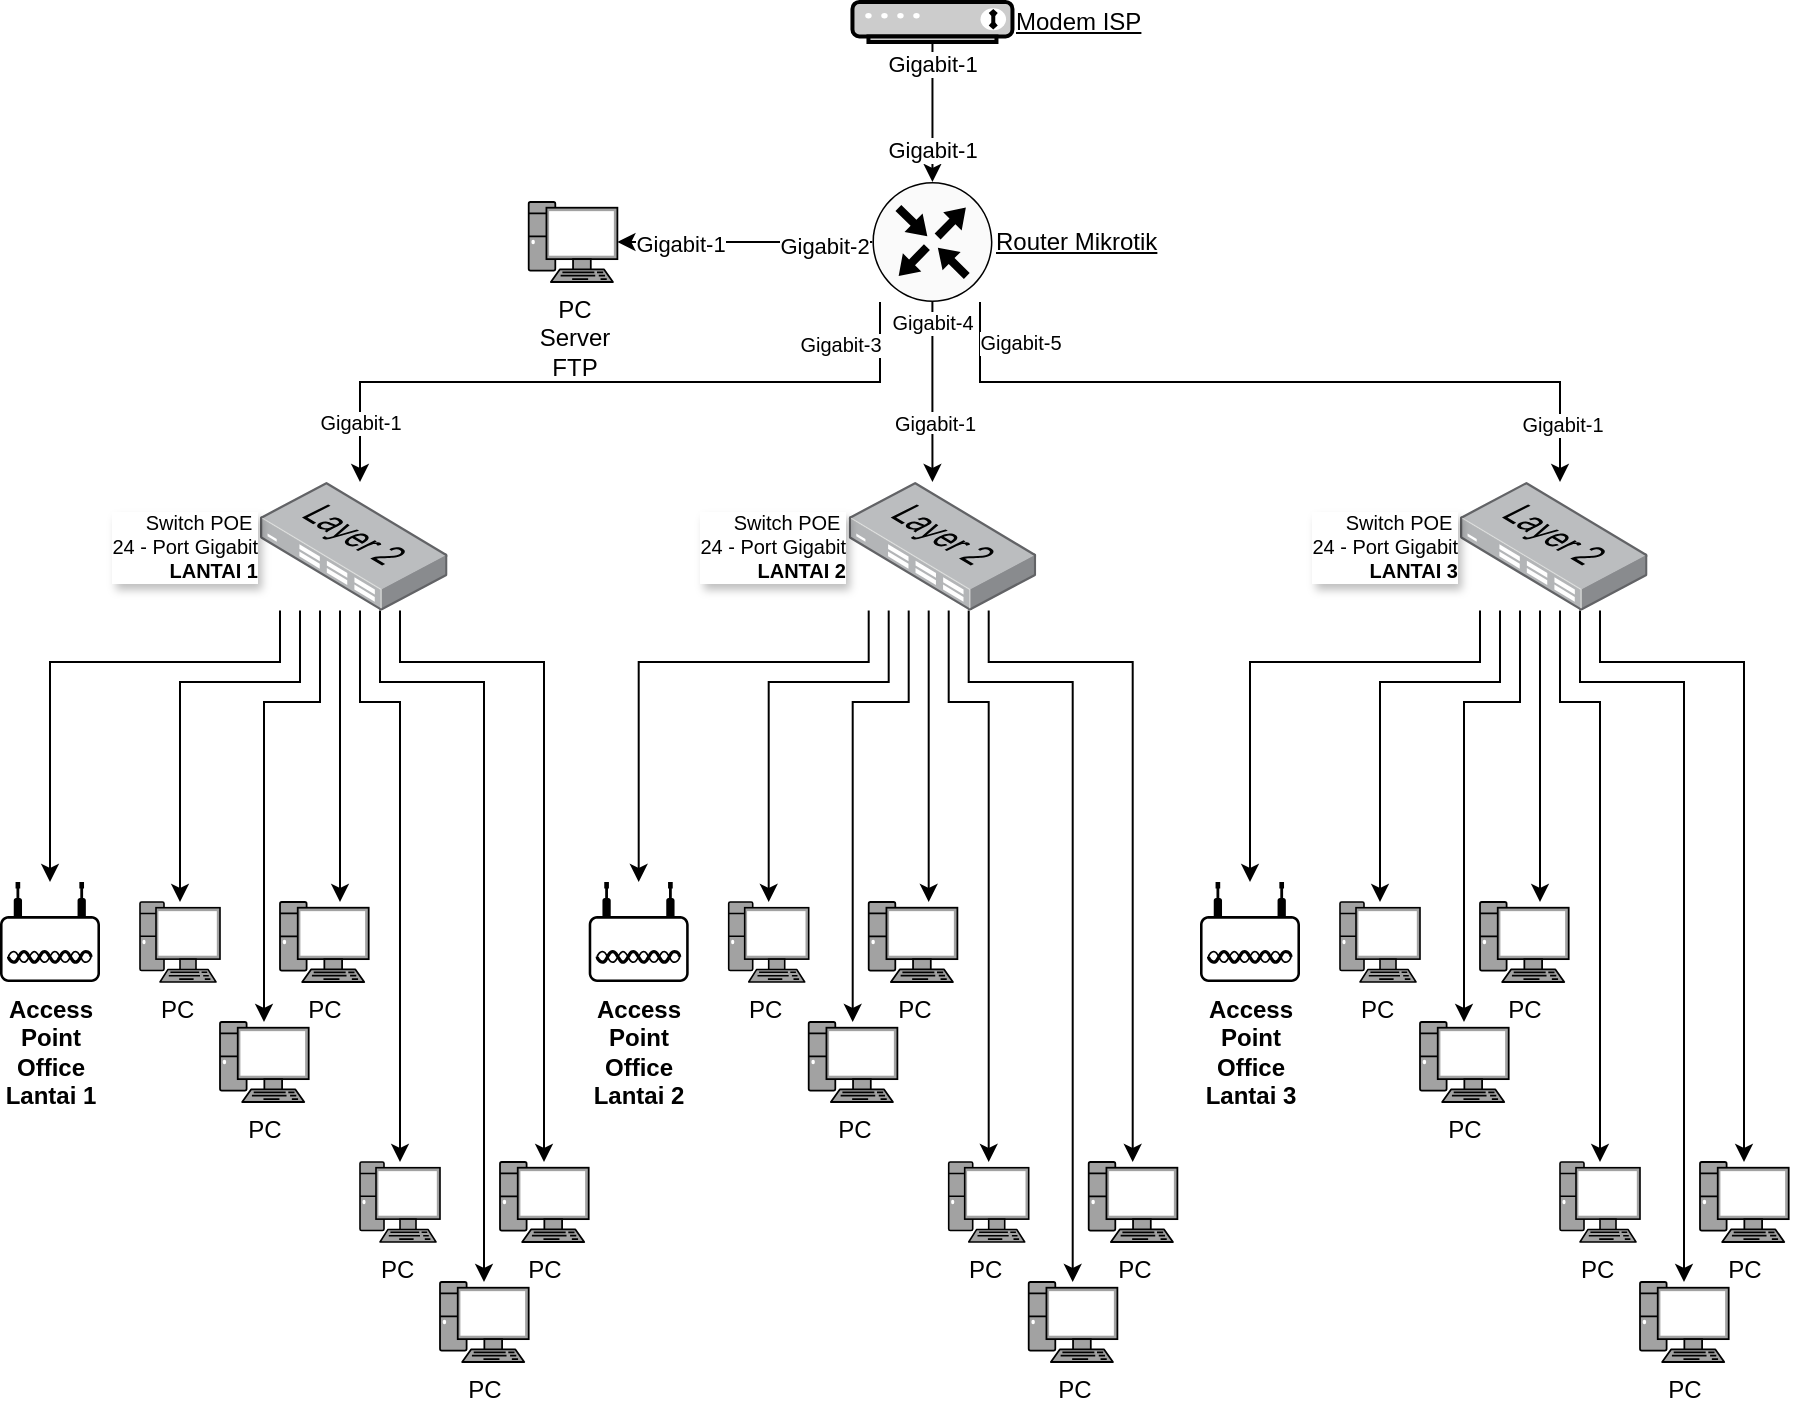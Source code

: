 <mxfile version="28.2.5">
  <diagram name="Halaman-1" id="DElwTYUP9OCx5SLBfsIh">
    <mxGraphModel dx="470" dy="409" grid="1" gridSize="10" guides="1" tooltips="1" connect="1" arrows="1" fold="1" page="1" pageScale="1" pageWidth="1169" pageHeight="827" math="0" shadow="0">
      <root>
        <mxCell id="0" />
        <mxCell id="1" parent="0" />
        <mxCell id="Dri5Y1MQW7EOElF4Cv6K-11" style="edgeStyle=orthogonalEdgeStyle;rounded=0;orthogonalLoop=1;jettySize=auto;html=1;" edge="1" parent="1" source="Dri5Y1MQW7EOElF4Cv6K-2" target="Dri5Y1MQW7EOElF4Cv6K-10">
          <mxGeometry relative="1" as="geometry">
            <Array as="points">
              <mxPoint x="450" y="260" />
              <mxPoint x="190" y="260" />
            </Array>
          </mxGeometry>
        </mxCell>
        <mxCell id="Dri5Y1MQW7EOElF4Cv6K-84" value="Gigabit-3" style="edgeLabel;html=1;align=center;verticalAlign=middle;resizable=0;points=[];fontSize=10;" vertex="1" connectable="0" parent="Dri5Y1MQW7EOElF4Cv6K-11">
          <mxGeometry x="-0.848" y="2" relative="1" as="geometry">
            <mxPoint x="-22" y="-6" as="offset" />
          </mxGeometry>
        </mxCell>
        <mxCell id="Dri5Y1MQW7EOElF4Cv6K-85" value="Gigabit-1" style="edgeLabel;html=1;align=center;verticalAlign=middle;resizable=0;points=[];fontSize=10;" vertex="1" connectable="0" parent="Dri5Y1MQW7EOElF4Cv6K-11">
          <mxGeometry x="0.861" relative="1" as="geometry">
            <mxPoint y="-6" as="offset" />
          </mxGeometry>
        </mxCell>
        <mxCell id="Dri5Y1MQW7EOElF4Cv6K-12" style="edgeStyle=orthogonalEdgeStyle;rounded=0;orthogonalLoop=1;jettySize=auto;html=1;" edge="1" parent="1" source="Dri5Y1MQW7EOElF4Cv6K-2">
          <mxGeometry relative="1" as="geometry">
            <mxPoint x="476.23" y="310" as="targetPoint" />
          </mxGeometry>
        </mxCell>
        <mxCell id="Dri5Y1MQW7EOElF4Cv6K-83" value="Gigabit-4" style="edgeLabel;html=1;align=center;verticalAlign=middle;resizable=0;points=[];fontSize=10;" vertex="1" connectable="0" parent="Dri5Y1MQW7EOElF4Cv6K-12">
          <mxGeometry x="-0.433" y="1" relative="1" as="geometry">
            <mxPoint x="-1" y="-16" as="offset" />
          </mxGeometry>
        </mxCell>
        <mxCell id="Dri5Y1MQW7EOElF4Cv6K-86" value="Gigabit-1" style="edgeLabel;align=center;verticalAlign=middle;resizable=0;points=[];fontSize=10;" vertex="1" connectable="0" parent="Dri5Y1MQW7EOElF4Cv6K-12">
          <mxGeometry x="0.338" y="1" relative="1" as="geometry">
            <mxPoint as="offset" />
          </mxGeometry>
        </mxCell>
        <mxCell id="Dri5Y1MQW7EOElF4Cv6K-13" style="edgeStyle=orthogonalEdgeStyle;rounded=0;orthogonalLoop=1;jettySize=auto;html=1;" edge="1" parent="1" source="Dri5Y1MQW7EOElF4Cv6K-2">
          <mxGeometry relative="1" as="geometry">
            <mxPoint x="790.0" y="310" as="targetPoint" />
            <Array as="points">
              <mxPoint x="500" y="260" />
              <mxPoint x="790" y="260" />
            </Array>
          </mxGeometry>
        </mxCell>
        <mxCell id="Dri5Y1MQW7EOElF4Cv6K-82" value="Gigabit-5" style="edgeLabel;html=1;align=center;verticalAlign=middle;resizable=0;points=[];fontSize=10;" vertex="1" connectable="0" parent="Dri5Y1MQW7EOElF4Cv6K-13">
          <mxGeometry x="-0.882" y="4" relative="1" as="geometry">
            <mxPoint x="16" y="-3" as="offset" />
          </mxGeometry>
        </mxCell>
        <mxCell id="Dri5Y1MQW7EOElF4Cv6K-87" value="Gigabit-1" style="edgeLabel;html=1;align=center;verticalAlign=middle;resizable=0;points=[];fontSize=10;" vertex="1" connectable="0" parent="Dri5Y1MQW7EOElF4Cv6K-13">
          <mxGeometry x="0.854" y="1" relative="1" as="geometry">
            <mxPoint y="-2" as="offset" />
          </mxGeometry>
        </mxCell>
        <mxCell id="Dri5Y1MQW7EOElF4Cv6K-79" value="" style="edgeStyle=orthogonalEdgeStyle;rounded=0;orthogonalLoop=1;jettySize=auto;html=1;" edge="1" parent="1" source="Dri5Y1MQW7EOElF4Cv6K-2" target="Dri5Y1MQW7EOElF4Cv6K-78">
          <mxGeometry relative="1" as="geometry" />
        </mxCell>
        <mxCell id="Dri5Y1MQW7EOElF4Cv6K-80" value="Gigabit-2" style="edgeLabel;html=1;align=center;verticalAlign=middle;resizable=0;points=[];" vertex="1" connectable="0" parent="Dri5Y1MQW7EOElF4Cv6K-79">
          <mxGeometry x="-0.618" y="2" relative="1" as="geometry">
            <mxPoint as="offset" />
          </mxGeometry>
        </mxCell>
        <mxCell id="Dri5Y1MQW7EOElF4Cv6K-81" value="Gigabit-1" style="edgeLabel;html=1;align=center;verticalAlign=middle;resizable=0;points=[];" vertex="1" connectable="0" parent="Dri5Y1MQW7EOElF4Cv6K-79">
          <mxGeometry x="0.524" y="1" relative="1" as="geometry">
            <mxPoint x="1" as="offset" />
          </mxGeometry>
        </mxCell>
        <mxCell id="Dri5Y1MQW7EOElF4Cv6K-2" value="Router Mikrotik" style="sketch=0;points=[[0.5,0,0],[1,0.5,0],[0.5,1,0],[0,0.5,0],[0.145,0.145,0],[0.856,0.145,0],[0.855,0.856,0],[0.145,0.855,0]];verticalLabelPosition=middle;html=1;verticalAlign=middle;aspect=fixed;align=left;pointerEvents=1;shape=mxgraph.cisco19.rect;prIcon=router;fillColor=#FAFAFA;strokeColor=#000000;labelPosition=right;fontStyle=4" vertex="1" parent="1">
          <mxGeometry x="446.23" y="160" width="60" height="60" as="geometry" />
        </mxCell>
        <mxCell id="Dri5Y1MQW7EOElF4Cv6K-4" value="" style="edgeStyle=orthogonalEdgeStyle;rounded=0;orthogonalLoop=1;jettySize=auto;html=1;" edge="1" parent="1" source="Dri5Y1MQW7EOElF4Cv6K-3" target="Dri5Y1MQW7EOElF4Cv6K-2">
          <mxGeometry relative="1" as="geometry" />
        </mxCell>
        <mxCell id="Dri5Y1MQW7EOElF4Cv6K-5" value="Gigabit-1" style="edgeLabel;html=1;align=center;verticalAlign=middle;resizable=0;points=[];" vertex="1" connectable="0" parent="Dri5Y1MQW7EOElF4Cv6K-4">
          <mxGeometry x="-0.689" relative="1" as="geometry">
            <mxPoint as="offset" />
          </mxGeometry>
        </mxCell>
        <mxCell id="Dri5Y1MQW7EOElF4Cv6K-6" value="Gigabit-1" style="edgeLabel;html=1;align=center;verticalAlign=middle;resizable=0;points=[];" vertex="1" connectable="0" parent="Dri5Y1MQW7EOElF4Cv6K-4">
          <mxGeometry x="0.716" y="-1" relative="1" as="geometry">
            <mxPoint x="1" y="-6" as="offset" />
          </mxGeometry>
        </mxCell>
        <mxCell id="Dri5Y1MQW7EOElF4Cv6K-3" value="Modem ISP" style="fontColor=#000000;verticalAlign=middle;verticalLabelPosition=middle;labelPosition=right;align=left;html=1;outlineConnect=0;fillColor=#CCCCCC;strokeColor=#000000;gradientColor=none;gradientDirection=north;strokeWidth=2;shape=mxgraph.networks.modem;fontStyle=4" vertex="1" parent="1">
          <mxGeometry x="436.23" y="70" width="80" height="20" as="geometry" />
        </mxCell>
        <mxCell id="Dri5Y1MQW7EOElF4Cv6K-20" style="edgeStyle=orthogonalEdgeStyle;rounded=0;orthogonalLoop=1;jettySize=auto;html=1;" edge="1" parent="1" source="Dri5Y1MQW7EOElF4Cv6K-10" target="Dri5Y1MQW7EOElF4Cv6K-19">
          <mxGeometry relative="1" as="geometry">
            <Array as="points">
              <mxPoint x="160" y="410" />
              <mxPoint x="100" y="410" />
            </Array>
          </mxGeometry>
        </mxCell>
        <mxCell id="Dri5Y1MQW7EOElF4Cv6K-22" style="edgeStyle=orthogonalEdgeStyle;rounded=0;orthogonalLoop=1;jettySize=auto;html=1;" edge="1" parent="1" source="Dri5Y1MQW7EOElF4Cv6K-10" target="Dri5Y1MQW7EOElF4Cv6K-18">
          <mxGeometry relative="1" as="geometry">
            <Array as="points">
              <mxPoint x="150" y="400" />
              <mxPoint x="35" y="400" />
            </Array>
          </mxGeometry>
        </mxCell>
        <mxCell id="Dri5Y1MQW7EOElF4Cv6K-26" style="edgeStyle=orthogonalEdgeStyle;rounded=0;orthogonalLoop=1;jettySize=auto;html=1;" edge="1" parent="1" source="Dri5Y1MQW7EOElF4Cv6K-10" target="Dri5Y1MQW7EOElF4Cv6K-25">
          <mxGeometry relative="1" as="geometry">
            <Array as="points">
              <mxPoint x="170" y="420" />
              <mxPoint x="142" y="420" />
            </Array>
          </mxGeometry>
        </mxCell>
        <mxCell id="Dri5Y1MQW7EOElF4Cv6K-27" style="edgeStyle=orthogonalEdgeStyle;rounded=0;orthogonalLoop=1;jettySize=auto;html=1;" edge="1" parent="1" source="Dri5Y1MQW7EOElF4Cv6K-10" target="Dri5Y1MQW7EOElF4Cv6K-24">
          <mxGeometry relative="1" as="geometry">
            <Array as="points">
              <mxPoint x="180" y="480" />
              <mxPoint x="180" y="480" />
            </Array>
          </mxGeometry>
        </mxCell>
        <mxCell id="Dri5Y1MQW7EOElF4Cv6K-45" style="edgeStyle=orthogonalEdgeStyle;rounded=0;orthogonalLoop=1;jettySize=auto;html=1;" edge="1" parent="1" source="Dri5Y1MQW7EOElF4Cv6K-10" target="Dri5Y1MQW7EOElF4Cv6K-42">
          <mxGeometry relative="1" as="geometry">
            <Array as="points">
              <mxPoint x="190" y="420" />
              <mxPoint x="210" y="420" />
            </Array>
          </mxGeometry>
        </mxCell>
        <mxCell id="Dri5Y1MQW7EOElF4Cv6K-46" style="edgeStyle=orthogonalEdgeStyle;rounded=0;orthogonalLoop=1;jettySize=auto;html=1;" edge="1" parent="1" source="Dri5Y1MQW7EOElF4Cv6K-10" target="Dri5Y1MQW7EOElF4Cv6K-44">
          <mxGeometry relative="1" as="geometry">
            <Array as="points">
              <mxPoint x="200" y="410" />
              <mxPoint x="252" y="410" />
            </Array>
          </mxGeometry>
        </mxCell>
        <mxCell id="Dri5Y1MQW7EOElF4Cv6K-47" style="edgeStyle=orthogonalEdgeStyle;rounded=0;orthogonalLoop=1;jettySize=auto;html=1;" edge="1" parent="1" source="Dri5Y1MQW7EOElF4Cv6K-10" target="Dri5Y1MQW7EOElF4Cv6K-43">
          <mxGeometry relative="1" as="geometry">
            <Array as="points">
              <mxPoint x="210" y="400" />
              <mxPoint x="282" y="400" />
            </Array>
          </mxGeometry>
        </mxCell>
        <mxCell id="Dri5Y1MQW7EOElF4Cv6K-10" value="Switch POE&amp;nbsp;&lt;div&gt;24 - Port Gigabit&lt;/div&gt;&lt;div&gt;&lt;b&gt;LANTAI 1&lt;/b&gt;&lt;/div&gt;" style="image;points=[];aspect=fixed;html=1;align=right;shadow=0;dashed=0;image=img/lib/allied_telesis/switch/Switch_24_port_L2.svg;labelPosition=left;verticalLabelPosition=middle;verticalAlign=middle;textShadow=1;fontSize=10;" vertex="1" parent="1">
          <mxGeometry x="140" y="310" width="93.77" height="64.28" as="geometry" />
        </mxCell>
        <mxCell id="Dri5Y1MQW7EOElF4Cv6K-18" value="Access&lt;div&gt;Point&lt;/div&gt;&lt;div&gt;Office&lt;/div&gt;&lt;div&gt;Lantai 1&lt;/div&gt;" style="points=[[0.03,0.36,0],[0.18,0,0],[0.5,0.34,0],[0.82,0,0],[0.97,0.36,0],[1,0.67,0],[0.975,0.975,0],[0.5,1,0],[0.025,0.975,0],[0,0.67,0]];verticalLabelPosition=bottom;sketch=0;html=1;verticalAlign=top;aspect=fixed;align=center;pointerEvents=1;shape=mxgraph.cisco19.wireless_access_point;fillColor=#000000;strokeColor=none;fontStyle=1" vertex="1" parent="1">
          <mxGeometry x="10.0" y="510" width="50" height="50" as="geometry" />
        </mxCell>
        <mxCell id="Dri5Y1MQW7EOElF4Cv6K-19" value="PC&amp;nbsp;" style="fontColor=#000000;verticalAlign=top;verticalLabelPosition=bottom;labelPosition=center;align=center;html=1;outlineConnect=0;fillColor=#A2A2A2;strokeColor=#000000;gradientColor=none;gradientDirection=north;strokeWidth=2;shape=mxgraph.networks.pc;" vertex="1" parent="1">
          <mxGeometry x="80" y="520" width="40" height="40" as="geometry" />
        </mxCell>
        <mxCell id="Dri5Y1MQW7EOElF4Cv6K-24" value="PC" style="fontColor=#000000;verticalAlign=top;verticalLabelPosition=bottom;labelPosition=center;align=center;html=1;outlineConnect=0;fillColor=#A2A2A2;strokeColor=#000000;gradientColor=none;gradientDirection=north;strokeWidth=2;shape=mxgraph.networks.pc;" vertex="1" parent="1">
          <mxGeometry x="150.0" y="520" width="44.35" height="40" as="geometry" />
        </mxCell>
        <mxCell id="Dri5Y1MQW7EOElF4Cv6K-25" value="PC" style="fontColor=#000000;verticalAlign=top;verticalLabelPosition=bottom;labelPosition=center;align=center;html=1;outlineConnect=0;fillColor=#A2A2A2;strokeColor=#000000;gradientColor=none;gradientDirection=north;strokeWidth=2;shape=mxgraph.networks.pc;" vertex="1" parent="1">
          <mxGeometry x="120" y="580" width="44.35" height="40" as="geometry" />
        </mxCell>
        <mxCell id="Dri5Y1MQW7EOElF4Cv6K-42" value="PC&amp;nbsp;" style="fontColor=#000000;verticalAlign=top;verticalLabelPosition=bottom;labelPosition=center;align=center;html=1;outlineConnect=0;fillColor=#A2A2A2;strokeColor=#000000;gradientColor=none;gradientDirection=north;strokeWidth=2;shape=mxgraph.networks.pc;" vertex="1" parent="1">
          <mxGeometry x="190" y="650" width="40" height="40" as="geometry" />
        </mxCell>
        <mxCell id="Dri5Y1MQW7EOElF4Cv6K-43" value="PC" style="fontColor=#000000;verticalAlign=top;verticalLabelPosition=bottom;labelPosition=center;align=center;html=1;outlineConnect=0;fillColor=#A2A2A2;strokeColor=#000000;gradientColor=none;gradientDirection=north;strokeWidth=2;shape=mxgraph.networks.pc;" vertex="1" parent="1">
          <mxGeometry x="260" y="650" width="44.35" height="40" as="geometry" />
        </mxCell>
        <mxCell id="Dri5Y1MQW7EOElF4Cv6K-44" value="PC" style="fontColor=#000000;verticalAlign=top;verticalLabelPosition=bottom;labelPosition=center;align=center;html=1;outlineConnect=0;fillColor=#A2A2A2;strokeColor=#000000;gradientColor=none;gradientDirection=north;strokeWidth=2;shape=mxgraph.networks.pc;" vertex="1" parent="1">
          <mxGeometry x="230" y="710" width="44.35" height="40" as="geometry" />
        </mxCell>
        <mxCell id="Dri5Y1MQW7EOElF4Cv6K-48" style="edgeStyle=orthogonalEdgeStyle;rounded=0;orthogonalLoop=1;jettySize=auto;html=1;" edge="1" source="Dri5Y1MQW7EOElF4Cv6K-55" target="Dri5Y1MQW7EOElF4Cv6K-57" parent="1">
          <mxGeometry relative="1" as="geometry">
            <Array as="points">
              <mxPoint x="454.35" y="410" />
              <mxPoint x="394.35" y="410" />
            </Array>
          </mxGeometry>
        </mxCell>
        <mxCell id="Dri5Y1MQW7EOElF4Cv6K-49" style="edgeStyle=orthogonalEdgeStyle;rounded=0;orthogonalLoop=1;jettySize=auto;html=1;" edge="1" source="Dri5Y1MQW7EOElF4Cv6K-55" target="Dri5Y1MQW7EOElF4Cv6K-56" parent="1">
          <mxGeometry relative="1" as="geometry">
            <Array as="points">
              <mxPoint x="444.35" y="400" />
              <mxPoint x="329.35" y="400" />
            </Array>
          </mxGeometry>
        </mxCell>
        <mxCell id="Dri5Y1MQW7EOElF4Cv6K-50" style="edgeStyle=orthogonalEdgeStyle;rounded=0;orthogonalLoop=1;jettySize=auto;html=1;" edge="1" source="Dri5Y1MQW7EOElF4Cv6K-55" target="Dri5Y1MQW7EOElF4Cv6K-59" parent="1">
          <mxGeometry relative="1" as="geometry">
            <Array as="points">
              <mxPoint x="464.35" y="420" />
              <mxPoint x="436.35" y="420" />
            </Array>
          </mxGeometry>
        </mxCell>
        <mxCell id="Dri5Y1MQW7EOElF4Cv6K-51" style="edgeStyle=orthogonalEdgeStyle;rounded=0;orthogonalLoop=1;jettySize=auto;html=1;" edge="1" source="Dri5Y1MQW7EOElF4Cv6K-55" target="Dri5Y1MQW7EOElF4Cv6K-58" parent="1">
          <mxGeometry relative="1" as="geometry">
            <Array as="points">
              <mxPoint x="474.35" y="480" />
              <mxPoint x="474.35" y="480" />
            </Array>
          </mxGeometry>
        </mxCell>
        <mxCell id="Dri5Y1MQW7EOElF4Cv6K-52" style="edgeStyle=orthogonalEdgeStyle;rounded=0;orthogonalLoop=1;jettySize=auto;html=1;" edge="1" source="Dri5Y1MQW7EOElF4Cv6K-55" target="Dri5Y1MQW7EOElF4Cv6K-60" parent="1">
          <mxGeometry relative="1" as="geometry">
            <Array as="points">
              <mxPoint x="484.35" y="420" />
              <mxPoint x="504.35" y="420" />
            </Array>
          </mxGeometry>
        </mxCell>
        <mxCell id="Dri5Y1MQW7EOElF4Cv6K-53" style="edgeStyle=orthogonalEdgeStyle;rounded=0;orthogonalLoop=1;jettySize=auto;html=1;" edge="1" source="Dri5Y1MQW7EOElF4Cv6K-55" target="Dri5Y1MQW7EOElF4Cv6K-62" parent="1">
          <mxGeometry relative="1" as="geometry">
            <Array as="points">
              <mxPoint x="494.35" y="410" />
              <mxPoint x="546.35" y="410" />
            </Array>
          </mxGeometry>
        </mxCell>
        <mxCell id="Dri5Y1MQW7EOElF4Cv6K-54" style="edgeStyle=orthogonalEdgeStyle;rounded=0;orthogonalLoop=1;jettySize=auto;html=1;" edge="1" source="Dri5Y1MQW7EOElF4Cv6K-55" target="Dri5Y1MQW7EOElF4Cv6K-61" parent="1">
          <mxGeometry relative="1" as="geometry">
            <Array as="points">
              <mxPoint x="504.35" y="400" />
              <mxPoint x="576.35" y="400" />
            </Array>
          </mxGeometry>
        </mxCell>
        <mxCell id="Dri5Y1MQW7EOElF4Cv6K-55" value="Switch POE&amp;nbsp;&lt;div&gt;24 - Port Gigabit&lt;/div&gt;&lt;div&gt;&lt;b&gt;LANTAI 2&lt;/b&gt;&lt;/div&gt;" style="image;points=[];aspect=fixed;html=1;align=right;shadow=0;dashed=0;image=img/lib/allied_telesis/switch/Switch_24_port_L2.svg;labelPosition=left;verticalLabelPosition=middle;verticalAlign=middle;textShadow=1;fontSize=10;" vertex="1" parent="1">
          <mxGeometry x="434.35" y="310" width="93.77" height="64.28" as="geometry" />
        </mxCell>
        <mxCell id="Dri5Y1MQW7EOElF4Cv6K-56" value="Access&lt;div&gt;Point&lt;/div&gt;&lt;div&gt;Office&lt;/div&gt;&lt;div&gt;Lantai 2&lt;/div&gt;" style="points=[[0.03,0.36,0],[0.18,0,0],[0.5,0.34,0],[0.82,0,0],[0.97,0.36,0],[1,0.67,0],[0.975,0.975,0],[0.5,1,0],[0.025,0.975,0],[0,0.67,0]];verticalLabelPosition=bottom;sketch=0;html=1;verticalAlign=top;aspect=fixed;align=center;pointerEvents=1;shape=mxgraph.cisco19.wireless_access_point;fillColor=#000000;strokeColor=none;fontStyle=1" vertex="1" parent="1">
          <mxGeometry x="304.35" y="510" width="50" height="50" as="geometry" />
        </mxCell>
        <mxCell id="Dri5Y1MQW7EOElF4Cv6K-57" value="PC&amp;nbsp;" style="fontColor=#000000;verticalAlign=top;verticalLabelPosition=bottom;labelPosition=center;align=center;html=1;outlineConnect=0;fillColor=#A2A2A2;strokeColor=#000000;gradientColor=none;gradientDirection=north;strokeWidth=2;shape=mxgraph.networks.pc;" vertex="1" parent="1">
          <mxGeometry x="374.35" y="520" width="40" height="40" as="geometry" />
        </mxCell>
        <mxCell id="Dri5Y1MQW7EOElF4Cv6K-58" value="PC" style="fontColor=#000000;verticalAlign=top;verticalLabelPosition=bottom;labelPosition=center;align=center;html=1;outlineConnect=0;fillColor=#A2A2A2;strokeColor=#000000;gradientColor=none;gradientDirection=north;strokeWidth=2;shape=mxgraph.networks.pc;" vertex="1" parent="1">
          <mxGeometry x="444.35" y="520" width="44.35" height="40" as="geometry" />
        </mxCell>
        <mxCell id="Dri5Y1MQW7EOElF4Cv6K-59" value="PC" style="fontColor=#000000;verticalAlign=top;verticalLabelPosition=bottom;labelPosition=center;align=center;html=1;outlineConnect=0;fillColor=#A2A2A2;strokeColor=#000000;gradientColor=none;gradientDirection=north;strokeWidth=2;shape=mxgraph.networks.pc;" vertex="1" parent="1">
          <mxGeometry x="414.35" y="580" width="44.35" height="40" as="geometry" />
        </mxCell>
        <mxCell id="Dri5Y1MQW7EOElF4Cv6K-60" value="PC&amp;nbsp;" style="fontColor=#000000;verticalAlign=top;verticalLabelPosition=bottom;labelPosition=center;align=center;html=1;outlineConnect=0;fillColor=#A2A2A2;strokeColor=#000000;gradientColor=none;gradientDirection=north;strokeWidth=2;shape=mxgraph.networks.pc;" vertex="1" parent="1">
          <mxGeometry x="484.35" y="650" width="40" height="40" as="geometry" />
        </mxCell>
        <mxCell id="Dri5Y1MQW7EOElF4Cv6K-61" value="PC" style="fontColor=#000000;verticalAlign=top;verticalLabelPosition=bottom;labelPosition=center;align=center;html=1;outlineConnect=0;fillColor=#A2A2A2;strokeColor=#000000;gradientColor=none;gradientDirection=north;strokeWidth=2;shape=mxgraph.networks.pc;" vertex="1" parent="1">
          <mxGeometry x="554.35" y="650" width="44.35" height="40" as="geometry" />
        </mxCell>
        <mxCell id="Dri5Y1MQW7EOElF4Cv6K-62" value="PC" style="fontColor=#000000;verticalAlign=top;verticalLabelPosition=bottom;labelPosition=center;align=center;html=1;outlineConnect=0;fillColor=#A2A2A2;strokeColor=#000000;gradientColor=none;gradientDirection=north;strokeWidth=2;shape=mxgraph.networks.pc;" vertex="1" parent="1">
          <mxGeometry x="524.35" y="710" width="44.35" height="40" as="geometry" />
        </mxCell>
        <mxCell id="Dri5Y1MQW7EOElF4Cv6K-63" style="edgeStyle=orthogonalEdgeStyle;rounded=0;orthogonalLoop=1;jettySize=auto;html=1;" edge="1" source="Dri5Y1MQW7EOElF4Cv6K-70" target="Dri5Y1MQW7EOElF4Cv6K-72" parent="1">
          <mxGeometry relative="1" as="geometry">
            <Array as="points">
              <mxPoint x="760" y="410" />
              <mxPoint x="700" y="410" />
            </Array>
          </mxGeometry>
        </mxCell>
        <mxCell id="Dri5Y1MQW7EOElF4Cv6K-64" style="edgeStyle=orthogonalEdgeStyle;rounded=0;orthogonalLoop=1;jettySize=auto;html=1;" edge="1" source="Dri5Y1MQW7EOElF4Cv6K-70" target="Dri5Y1MQW7EOElF4Cv6K-71" parent="1">
          <mxGeometry relative="1" as="geometry">
            <Array as="points">
              <mxPoint x="750" y="400" />
              <mxPoint x="635" y="400" />
            </Array>
          </mxGeometry>
        </mxCell>
        <mxCell id="Dri5Y1MQW7EOElF4Cv6K-65" style="edgeStyle=orthogonalEdgeStyle;rounded=0;orthogonalLoop=1;jettySize=auto;html=1;" edge="1" source="Dri5Y1MQW7EOElF4Cv6K-70" target="Dri5Y1MQW7EOElF4Cv6K-74" parent="1">
          <mxGeometry relative="1" as="geometry">
            <Array as="points">
              <mxPoint x="770" y="420" />
              <mxPoint x="742" y="420" />
            </Array>
          </mxGeometry>
        </mxCell>
        <mxCell id="Dri5Y1MQW7EOElF4Cv6K-66" style="edgeStyle=orthogonalEdgeStyle;rounded=0;orthogonalLoop=1;jettySize=auto;html=1;" edge="1" source="Dri5Y1MQW7EOElF4Cv6K-70" target="Dri5Y1MQW7EOElF4Cv6K-73" parent="1">
          <mxGeometry relative="1" as="geometry">
            <Array as="points">
              <mxPoint x="780" y="480" />
              <mxPoint x="780" y="480" />
            </Array>
          </mxGeometry>
        </mxCell>
        <mxCell id="Dri5Y1MQW7EOElF4Cv6K-67" style="edgeStyle=orthogonalEdgeStyle;rounded=0;orthogonalLoop=1;jettySize=auto;html=1;" edge="1" source="Dri5Y1MQW7EOElF4Cv6K-70" target="Dri5Y1MQW7EOElF4Cv6K-75" parent="1">
          <mxGeometry relative="1" as="geometry">
            <Array as="points">
              <mxPoint x="790" y="420" />
              <mxPoint x="810" y="420" />
            </Array>
          </mxGeometry>
        </mxCell>
        <mxCell id="Dri5Y1MQW7EOElF4Cv6K-68" style="edgeStyle=orthogonalEdgeStyle;rounded=0;orthogonalLoop=1;jettySize=auto;html=1;" edge="1" source="Dri5Y1MQW7EOElF4Cv6K-70" target="Dri5Y1MQW7EOElF4Cv6K-77" parent="1">
          <mxGeometry relative="1" as="geometry">
            <Array as="points">
              <mxPoint x="800" y="410" />
              <mxPoint x="852" y="410" />
            </Array>
          </mxGeometry>
        </mxCell>
        <mxCell id="Dri5Y1MQW7EOElF4Cv6K-69" style="edgeStyle=orthogonalEdgeStyle;rounded=0;orthogonalLoop=1;jettySize=auto;html=1;" edge="1" source="Dri5Y1MQW7EOElF4Cv6K-70" target="Dri5Y1MQW7EOElF4Cv6K-76" parent="1">
          <mxGeometry relative="1" as="geometry">
            <Array as="points">
              <mxPoint x="810" y="400" />
              <mxPoint x="882" y="400" />
            </Array>
          </mxGeometry>
        </mxCell>
        <mxCell id="Dri5Y1MQW7EOElF4Cv6K-70" value="Switch POE&amp;nbsp;&lt;div&gt;24 - Port Gigabit&lt;/div&gt;&lt;div&gt;&lt;b&gt;LANTAI 3&lt;/b&gt;&lt;/div&gt;" style="image;points=[];aspect=fixed;html=1;align=right;shadow=0;dashed=0;image=img/lib/allied_telesis/switch/Switch_24_port_L2.svg;labelPosition=left;verticalLabelPosition=middle;verticalAlign=middle;textShadow=1;fontSize=10;" vertex="1" parent="1">
          <mxGeometry x="740" y="310" width="93.77" height="64.28" as="geometry" />
        </mxCell>
        <mxCell id="Dri5Y1MQW7EOElF4Cv6K-71" value="Access&lt;div&gt;Point&lt;/div&gt;&lt;div&gt;Office&lt;/div&gt;&lt;div&gt;Lantai 3&lt;/div&gt;" style="points=[[0.03,0.36,0],[0.18,0,0],[0.5,0.34,0],[0.82,0,0],[0.97,0.36,0],[1,0.67,0],[0.975,0.975,0],[0.5,1,0],[0.025,0.975,0],[0,0.67,0]];verticalLabelPosition=bottom;sketch=0;html=1;verticalAlign=top;aspect=fixed;align=center;pointerEvents=1;shape=mxgraph.cisco19.wireless_access_point;fillColor=#000000;strokeColor=none;fontStyle=1" vertex="1" parent="1">
          <mxGeometry x="610" y="510" width="50" height="50" as="geometry" />
        </mxCell>
        <mxCell id="Dri5Y1MQW7EOElF4Cv6K-72" value="PC&amp;nbsp;" style="fontColor=#000000;verticalAlign=top;verticalLabelPosition=bottom;labelPosition=center;align=center;html=1;outlineConnect=0;fillColor=#A2A2A2;strokeColor=#000000;gradientColor=none;gradientDirection=north;strokeWidth=2;shape=mxgraph.networks.pc;" vertex="1" parent="1">
          <mxGeometry x="680" y="520" width="40" height="40" as="geometry" />
        </mxCell>
        <mxCell id="Dri5Y1MQW7EOElF4Cv6K-73" value="PC" style="fontColor=#000000;verticalAlign=top;verticalLabelPosition=bottom;labelPosition=center;align=center;html=1;outlineConnect=0;fillColor=#A2A2A2;strokeColor=#000000;gradientColor=none;gradientDirection=north;strokeWidth=2;shape=mxgraph.networks.pc;" vertex="1" parent="1">
          <mxGeometry x="750" y="520" width="44.35" height="40" as="geometry" />
        </mxCell>
        <mxCell id="Dri5Y1MQW7EOElF4Cv6K-74" value="PC" style="fontColor=#000000;verticalAlign=top;verticalLabelPosition=bottom;labelPosition=center;align=center;html=1;outlineConnect=0;fillColor=#A2A2A2;strokeColor=#000000;gradientColor=none;gradientDirection=north;strokeWidth=2;shape=mxgraph.networks.pc;" vertex="1" parent="1">
          <mxGeometry x="720" y="580" width="44.35" height="40" as="geometry" />
        </mxCell>
        <mxCell id="Dri5Y1MQW7EOElF4Cv6K-75" value="PC&amp;nbsp;" style="fontColor=#000000;verticalAlign=top;verticalLabelPosition=bottom;labelPosition=center;align=center;html=1;outlineConnect=0;fillColor=#A2A2A2;strokeColor=#000000;gradientColor=none;gradientDirection=north;strokeWidth=2;shape=mxgraph.networks.pc;" vertex="1" parent="1">
          <mxGeometry x="790" y="650" width="40" height="40" as="geometry" />
        </mxCell>
        <mxCell id="Dri5Y1MQW7EOElF4Cv6K-76" value="PC" style="fontColor=#000000;verticalAlign=top;verticalLabelPosition=bottom;labelPosition=center;align=center;html=1;outlineConnect=0;fillColor=#A2A2A2;strokeColor=#000000;gradientColor=none;gradientDirection=north;strokeWidth=2;shape=mxgraph.networks.pc;" vertex="1" parent="1">
          <mxGeometry x="860" y="650" width="44.35" height="40" as="geometry" />
        </mxCell>
        <mxCell id="Dri5Y1MQW7EOElF4Cv6K-77" value="PC" style="fontColor=#000000;verticalAlign=top;verticalLabelPosition=bottom;labelPosition=center;align=center;html=1;outlineConnect=0;fillColor=#A2A2A2;strokeColor=#000000;gradientColor=none;gradientDirection=north;strokeWidth=2;shape=mxgraph.networks.pc;" vertex="1" parent="1">
          <mxGeometry x="830" y="710" width="44.35" height="40" as="geometry" />
        </mxCell>
        <mxCell id="Dri5Y1MQW7EOElF4Cv6K-78" value="PC&lt;div&gt;Server&lt;/div&gt;&lt;div&gt;FTP&lt;/div&gt;" style="fontColor=#000000;verticalAlign=top;verticalLabelPosition=bottom;labelPosition=center;align=center;html=1;outlineConnect=0;fillColor=#A2A2A2;strokeColor=#000000;gradientColor=none;gradientDirection=north;strokeWidth=2;shape=mxgraph.networks.pc;" vertex="1" parent="1">
          <mxGeometry x="274.35" y="170" width="44.35" height="40" as="geometry" />
        </mxCell>
      </root>
    </mxGraphModel>
  </diagram>
</mxfile>
